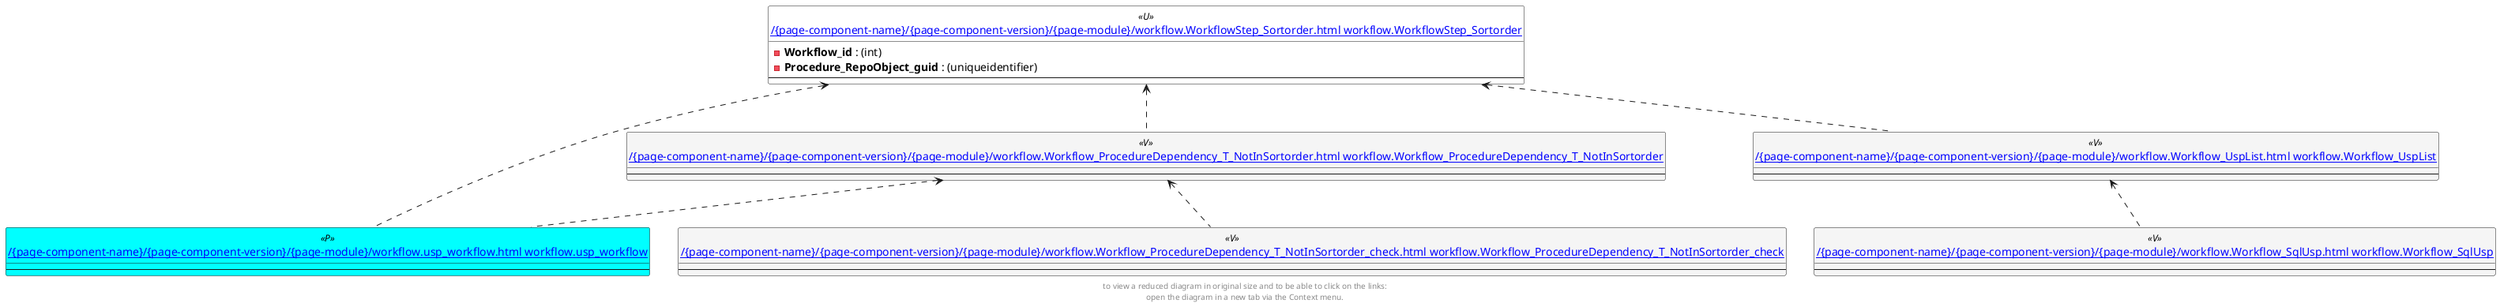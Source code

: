 @startuml
'Left to right direction
top to bottom direction
hide circle
'avoide "." issues:
set namespaceSeparator none


skinparam class {
  BackgroundColor White
  BackgroundColor<<FN>> Yellow
  BackgroundColor<<FS>> Yellow
  BackgroundColor<<FT>> LightGray
  BackgroundColor<<IF>> Yellow
  BackgroundColor<<IS>> Yellow
  BackgroundColor<<P>> Aqua
  BackgroundColor<<PC>> Aqua
  BackgroundColor<<SN>> Yellow
  BackgroundColor<<SO>> SlateBlue
  BackgroundColor<<TF>> LightGray
  BackgroundColor<<TR>> Tomato
  BackgroundColor<<U>> White
  BackgroundColor<<V>> WhiteSmoke
  BackgroundColor<<X>> Aqua
}


entity "[[{site-url}/{page-component-name}/{page-component-version}/{page-module}/workflow.usp_workflow.html workflow.usp_workflow]]" as workflow.usp_workflow << P >> {
  --
}

entity "[[{site-url}/{page-component-name}/{page-component-version}/{page-module}/workflow.Workflow_ProcedureDependency_T_NotInSortorder.html workflow.Workflow_ProcedureDependency_T_NotInSortorder]]" as workflow.Workflow_ProcedureDependency_T_NotInSortorder << V >> {
  --
}

entity "[[{site-url}/{page-component-name}/{page-component-version}/{page-module}/workflow.Workflow_ProcedureDependency_T_NotInSortorder_check.html workflow.Workflow_ProcedureDependency_T_NotInSortorder_check]]" as workflow.Workflow_ProcedureDependency_T_NotInSortorder_check << V >> {
  --
}

entity "[[{site-url}/{page-component-name}/{page-component-version}/{page-module}/workflow.Workflow_SqlUsp.html workflow.Workflow_SqlUsp]]" as workflow.Workflow_SqlUsp << V >> {
  --
}

entity "[[{site-url}/{page-component-name}/{page-component-version}/{page-module}/workflow.Workflow_UspList.html workflow.Workflow_UspList]]" as workflow.Workflow_UspList << V >> {
  --
}

entity "[[{site-url}/{page-component-name}/{page-component-version}/{page-module}/workflow.WorkflowStep_Sortorder.html workflow.WorkflowStep_Sortorder]]" as workflow.WorkflowStep_Sortorder << U >> {
  - **Workflow_id** : (int)
  - **Procedure_RepoObject_guid** : (uniqueidentifier)
  --
}

workflow.Workflow_ProcedureDependency_T_NotInSortorder <.. workflow.usp_workflow
workflow.Workflow_ProcedureDependency_T_NotInSortorder <.. workflow.Workflow_ProcedureDependency_T_NotInSortorder_check
workflow.Workflow_UspList <.. workflow.Workflow_SqlUsp
workflow.WorkflowStep_Sortorder <.. workflow.usp_workflow
workflow.WorkflowStep_Sortorder <.. workflow.Workflow_ProcedureDependency_T_NotInSortorder
workflow.WorkflowStep_Sortorder <.. workflow.Workflow_UspList
footer
to view a reduced diagram in original size and to be able to click on the links:
open the diagram in a new tab via the Context menu.
end footer

@enduml

